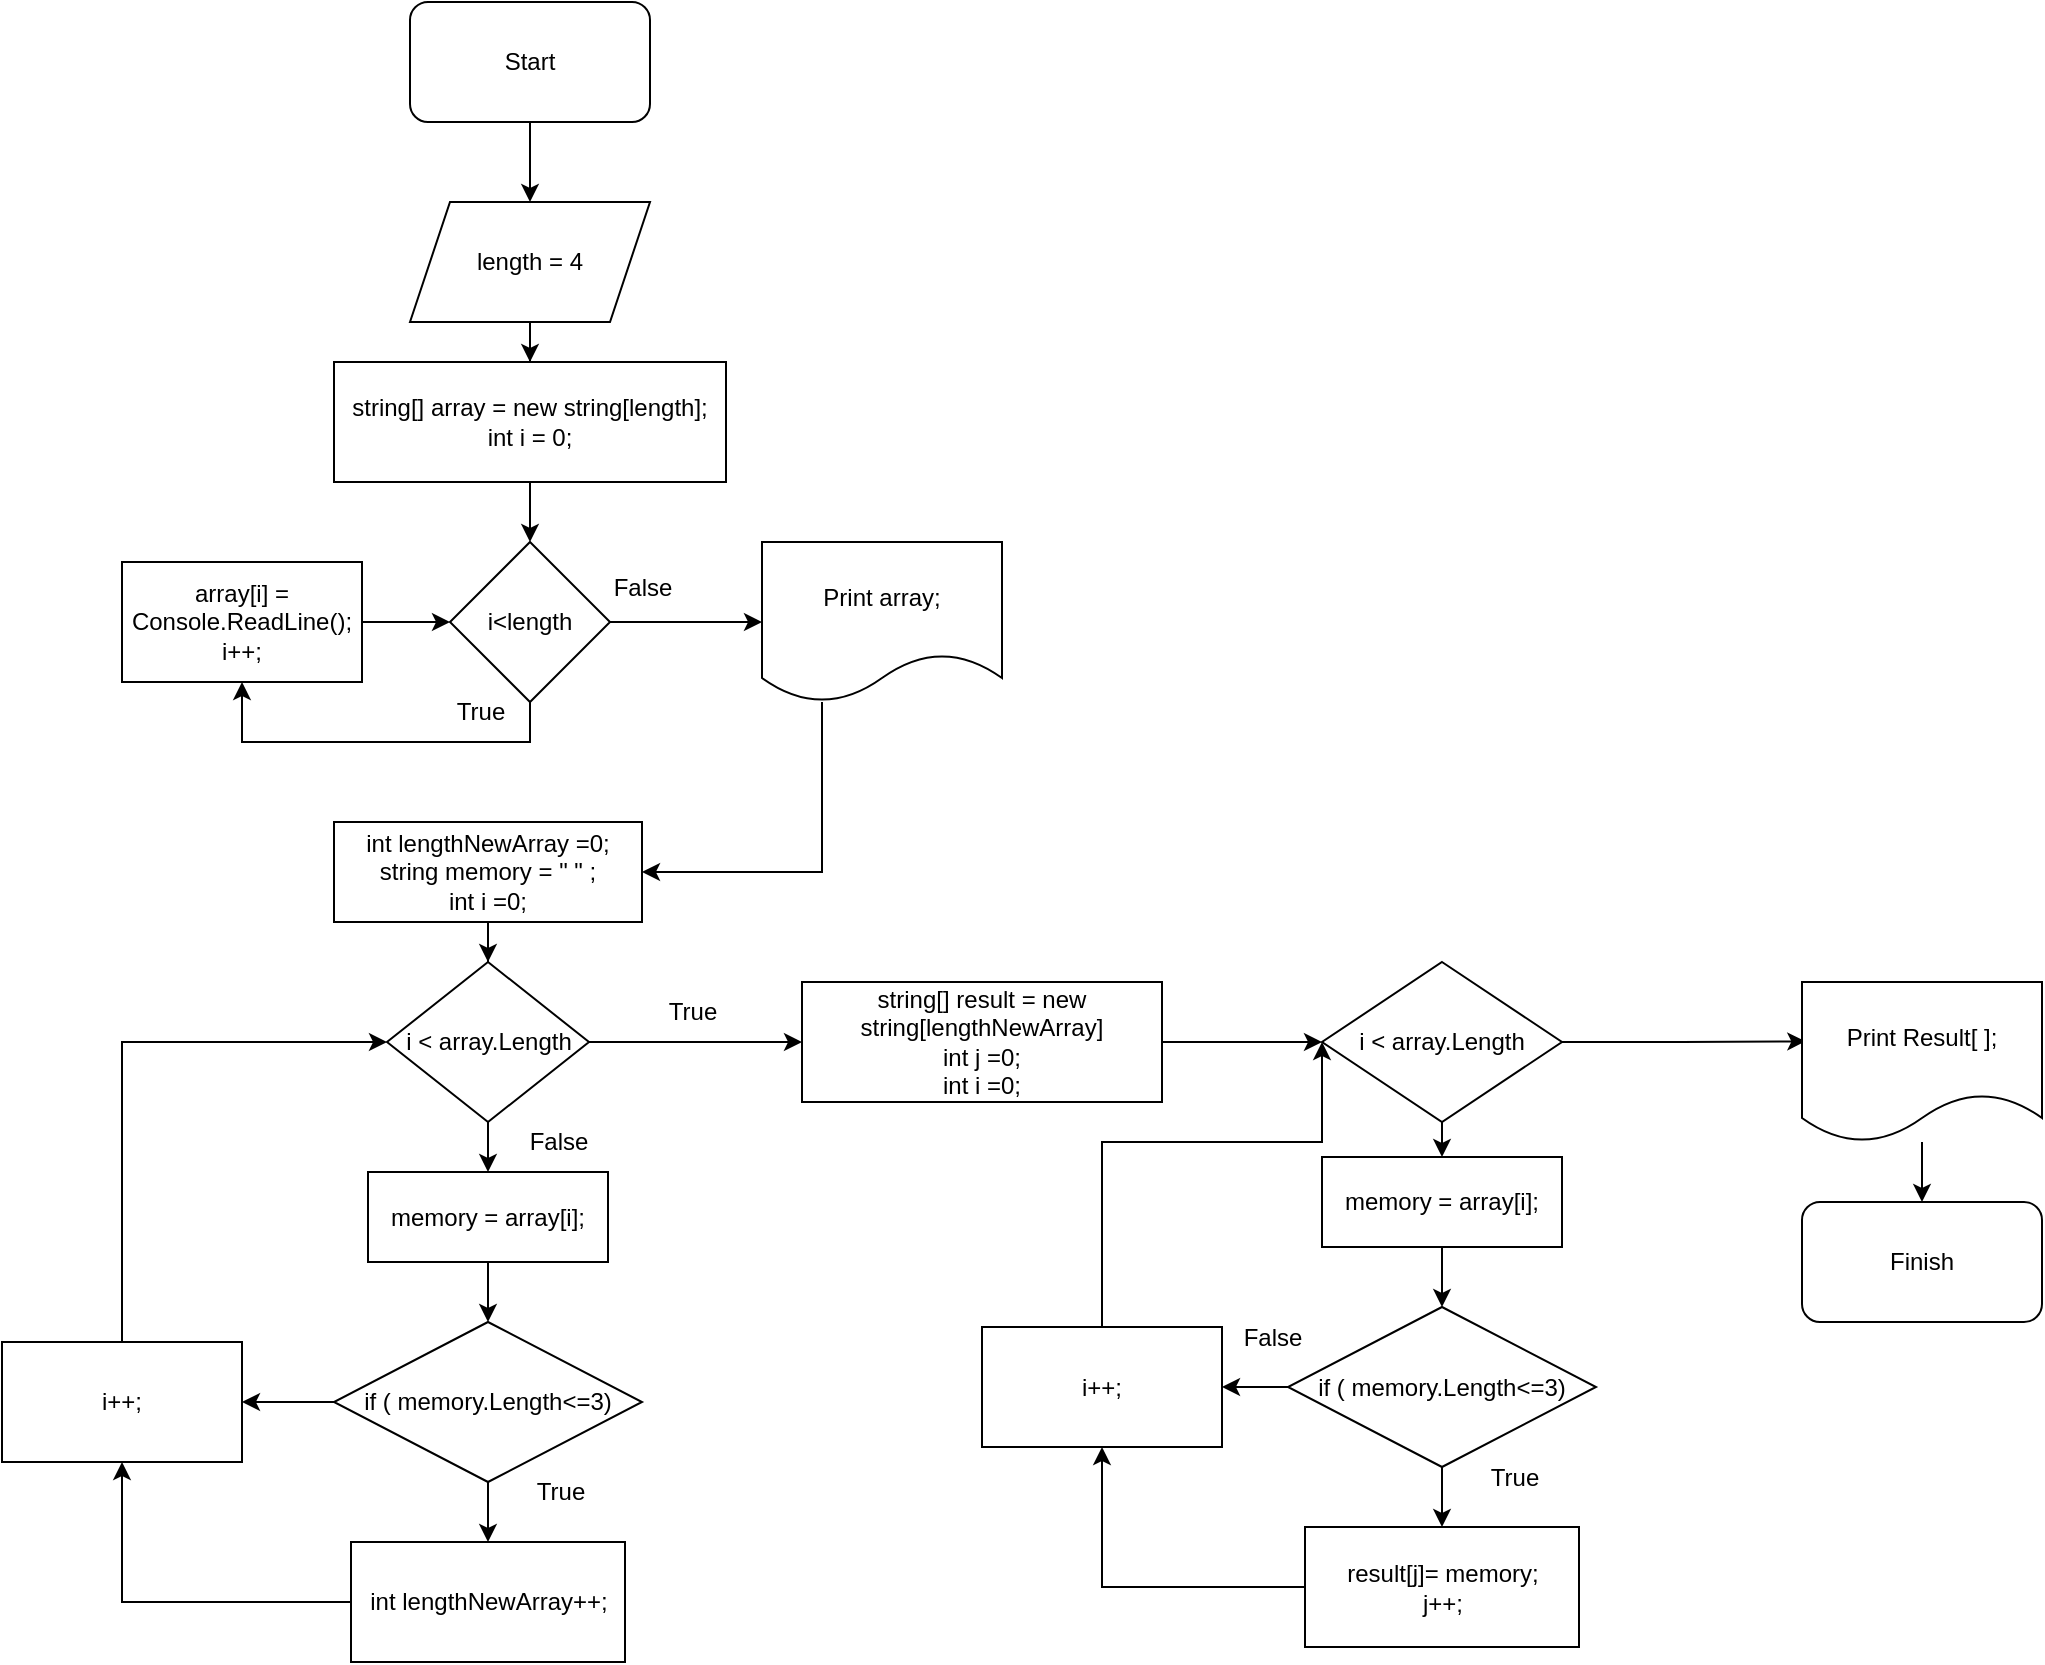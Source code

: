<mxfile version="21.2.0" type="device">
  <diagram name="Страница 1" id="HaHggajqnkt9f1S3riSH">
    <mxGraphModel dx="1775" dy="710" grid="1" gridSize="10" guides="1" tooltips="1" connect="1" arrows="1" fold="1" page="1" pageScale="1" pageWidth="827" pageHeight="1169" math="0" shadow="0">
      <root>
        <mxCell id="0" />
        <mxCell id="1" parent="0" />
        <mxCell id="CFgTyzqLI2ocAcOlJ5iF-4" value="" style="edgeStyle=orthogonalEdgeStyle;rounded=0;orthogonalLoop=1;jettySize=auto;html=1;" edge="1" parent="1" source="CFgTyzqLI2ocAcOlJ5iF-1" target="CFgTyzqLI2ocAcOlJ5iF-2">
          <mxGeometry relative="1" as="geometry" />
        </mxCell>
        <mxCell id="CFgTyzqLI2ocAcOlJ5iF-1" value="Start" style="rounded=1;whiteSpace=wrap;html=1;" vertex="1" parent="1">
          <mxGeometry x="354" width="120" height="60" as="geometry" />
        </mxCell>
        <mxCell id="CFgTyzqLI2ocAcOlJ5iF-5" value="" style="edgeStyle=orthogonalEdgeStyle;rounded=0;orthogonalLoop=1;jettySize=auto;html=1;" edge="1" parent="1" source="CFgTyzqLI2ocAcOlJ5iF-2" target="CFgTyzqLI2ocAcOlJ5iF-3">
          <mxGeometry relative="1" as="geometry" />
        </mxCell>
        <mxCell id="CFgTyzqLI2ocAcOlJ5iF-2" value="length = 4&lt;br&gt;" style="shape=parallelogram;perimeter=parallelogramPerimeter;whiteSpace=wrap;html=1;fixedSize=1;" vertex="1" parent="1">
          <mxGeometry x="354" y="100" width="120" height="60" as="geometry" />
        </mxCell>
        <mxCell id="CFgTyzqLI2ocAcOlJ5iF-7" value="" style="edgeStyle=orthogonalEdgeStyle;rounded=0;orthogonalLoop=1;jettySize=auto;html=1;" edge="1" parent="1" source="CFgTyzqLI2ocAcOlJ5iF-3">
          <mxGeometry relative="1" as="geometry">
            <mxPoint x="414" y="270" as="targetPoint" />
          </mxGeometry>
        </mxCell>
        <mxCell id="CFgTyzqLI2ocAcOlJ5iF-3" value="string[] array = new string[length];&lt;br&gt;int i = 0;" style="rounded=0;whiteSpace=wrap;html=1;" vertex="1" parent="1">
          <mxGeometry x="316" y="180" width="196" height="60" as="geometry" />
        </mxCell>
        <mxCell id="CFgTyzqLI2ocAcOlJ5iF-14" style="edgeStyle=orthogonalEdgeStyle;rounded=0;orthogonalLoop=1;jettySize=auto;html=1;entryX=0.5;entryY=1;entryDx=0;entryDy=0;" edge="1" parent="1" source="CFgTyzqLI2ocAcOlJ5iF-9" target="CFgTyzqLI2ocAcOlJ5iF-10">
          <mxGeometry relative="1" as="geometry">
            <Array as="points">
              <mxPoint x="414" y="370" />
              <mxPoint x="270" y="370" />
            </Array>
          </mxGeometry>
        </mxCell>
        <mxCell id="CFgTyzqLI2ocAcOlJ5iF-18" value="" style="edgeStyle=orthogonalEdgeStyle;rounded=0;orthogonalLoop=1;jettySize=auto;html=1;" edge="1" parent="1" source="CFgTyzqLI2ocAcOlJ5iF-9" target="CFgTyzqLI2ocAcOlJ5iF-17">
          <mxGeometry relative="1" as="geometry" />
        </mxCell>
        <mxCell id="CFgTyzqLI2ocAcOlJ5iF-9" value="i&amp;lt;length" style="rhombus;whiteSpace=wrap;html=1;" vertex="1" parent="1">
          <mxGeometry x="374" y="270" width="80" height="80" as="geometry" />
        </mxCell>
        <mxCell id="CFgTyzqLI2ocAcOlJ5iF-12" value="" style="edgeStyle=orthogonalEdgeStyle;rounded=0;orthogonalLoop=1;jettySize=auto;html=1;" edge="1" parent="1" source="CFgTyzqLI2ocAcOlJ5iF-10" target="CFgTyzqLI2ocAcOlJ5iF-9">
          <mxGeometry relative="1" as="geometry" />
        </mxCell>
        <mxCell id="CFgTyzqLI2ocAcOlJ5iF-10" value="array[i] = Console.ReadLine();&lt;br&gt;i++;" style="rounded=0;whiteSpace=wrap;html=1;" vertex="1" parent="1">
          <mxGeometry x="210" y="280" width="120" height="60" as="geometry" />
        </mxCell>
        <mxCell id="CFgTyzqLI2ocAcOlJ5iF-15" value="True" style="text;html=1;align=center;verticalAlign=middle;resizable=0;points=[];autosize=1;strokeColor=none;fillColor=none;" vertex="1" parent="1">
          <mxGeometry x="364" y="340" width="50" height="30" as="geometry" />
        </mxCell>
        <mxCell id="CFgTyzqLI2ocAcOlJ5iF-16" value="False" style="text;html=1;align=center;verticalAlign=middle;resizable=0;points=[];autosize=1;strokeColor=none;fillColor=none;" vertex="1" parent="1">
          <mxGeometry x="445" y="278" width="50" height="30" as="geometry" />
        </mxCell>
        <mxCell id="CFgTyzqLI2ocAcOlJ5iF-21" style="edgeStyle=orthogonalEdgeStyle;rounded=0;orthogonalLoop=1;jettySize=auto;html=1;entryX=1;entryY=0.5;entryDx=0;entryDy=0;" edge="1" parent="1" source="CFgTyzqLI2ocAcOlJ5iF-17" target="CFgTyzqLI2ocAcOlJ5iF-19">
          <mxGeometry relative="1" as="geometry">
            <Array as="points">
              <mxPoint x="560" y="435" />
            </Array>
          </mxGeometry>
        </mxCell>
        <mxCell id="CFgTyzqLI2ocAcOlJ5iF-17" value="Print array;" style="shape=document;whiteSpace=wrap;html=1;boundedLbl=1;" vertex="1" parent="1">
          <mxGeometry x="530" y="270" width="120" height="80" as="geometry" />
        </mxCell>
        <mxCell id="CFgTyzqLI2ocAcOlJ5iF-25" value="" style="edgeStyle=orthogonalEdgeStyle;rounded=0;orthogonalLoop=1;jettySize=auto;html=1;" edge="1" parent="1" source="CFgTyzqLI2ocAcOlJ5iF-19" target="CFgTyzqLI2ocAcOlJ5iF-22">
          <mxGeometry relative="1" as="geometry" />
        </mxCell>
        <mxCell id="CFgTyzqLI2ocAcOlJ5iF-19" value="int lengthNewArray =0;&lt;br&gt;string memory = &quot; &quot; ;&lt;br&gt;int i =0;" style="rounded=0;whiteSpace=wrap;html=1;" vertex="1" parent="1">
          <mxGeometry x="316" y="410" width="154" height="50" as="geometry" />
        </mxCell>
        <mxCell id="CFgTyzqLI2ocAcOlJ5iF-24" value="" style="edgeStyle=orthogonalEdgeStyle;rounded=0;orthogonalLoop=1;jettySize=auto;html=1;" edge="1" parent="1" source="CFgTyzqLI2ocAcOlJ5iF-22" target="CFgTyzqLI2ocAcOlJ5iF-23">
          <mxGeometry relative="1" as="geometry" />
        </mxCell>
        <mxCell id="CFgTyzqLI2ocAcOlJ5iF-39" value="" style="edgeStyle=orthogonalEdgeStyle;rounded=0;orthogonalLoop=1;jettySize=auto;html=1;entryX=0;entryY=0.5;entryDx=0;entryDy=0;" edge="1" parent="1" source="CFgTyzqLI2ocAcOlJ5iF-22" target="CFgTyzqLI2ocAcOlJ5iF-38">
          <mxGeometry relative="1" as="geometry" />
        </mxCell>
        <mxCell id="CFgTyzqLI2ocAcOlJ5iF-22" value="i &amp;lt; array.Length" style="rhombus;whiteSpace=wrap;html=1;" vertex="1" parent="1">
          <mxGeometry x="342.5" y="480" width="101" height="80" as="geometry" />
        </mxCell>
        <mxCell id="CFgTyzqLI2ocAcOlJ5iF-29" value="" style="edgeStyle=orthogonalEdgeStyle;rounded=0;orthogonalLoop=1;jettySize=auto;html=1;" edge="1" parent="1" source="CFgTyzqLI2ocAcOlJ5iF-23" target="CFgTyzqLI2ocAcOlJ5iF-28">
          <mxGeometry relative="1" as="geometry" />
        </mxCell>
        <mxCell id="CFgTyzqLI2ocAcOlJ5iF-23" value="memory = array[i];&lt;br&gt;" style="rounded=0;whiteSpace=wrap;html=1;" vertex="1" parent="1">
          <mxGeometry x="333" y="585" width="120" height="45" as="geometry" />
        </mxCell>
        <mxCell id="CFgTyzqLI2ocAcOlJ5iF-26" value="True" style="text;html=1;align=center;verticalAlign=middle;resizable=0;points=[];autosize=1;strokeColor=none;fillColor=none;" vertex="1" parent="1">
          <mxGeometry x="404" y="730" width="50" height="30" as="geometry" />
        </mxCell>
        <mxCell id="CFgTyzqLI2ocAcOlJ5iF-27" value="False" style="text;html=1;align=center;verticalAlign=middle;resizable=0;points=[];autosize=1;strokeColor=none;fillColor=none;" vertex="1" parent="1">
          <mxGeometry x="760" y="652.5" width="50" height="30" as="geometry" />
        </mxCell>
        <mxCell id="CFgTyzqLI2ocAcOlJ5iF-31" value="" style="edgeStyle=orthogonalEdgeStyle;rounded=0;orthogonalLoop=1;jettySize=auto;html=1;" edge="1" parent="1" source="CFgTyzqLI2ocAcOlJ5iF-28" target="CFgTyzqLI2ocAcOlJ5iF-30">
          <mxGeometry relative="1" as="geometry" />
        </mxCell>
        <mxCell id="CFgTyzqLI2ocAcOlJ5iF-28" value="if ( memory.Length&amp;lt;=3)" style="rhombus;whiteSpace=wrap;html=1;" vertex="1" parent="1">
          <mxGeometry x="316" y="660" width="154" height="80" as="geometry" />
        </mxCell>
        <mxCell id="CFgTyzqLI2ocAcOlJ5iF-34" style="edgeStyle=orthogonalEdgeStyle;rounded=0;orthogonalLoop=1;jettySize=auto;html=1;entryX=0.5;entryY=1;entryDx=0;entryDy=0;" edge="1" parent="1" source="CFgTyzqLI2ocAcOlJ5iF-30" target="CFgTyzqLI2ocAcOlJ5iF-32">
          <mxGeometry relative="1" as="geometry" />
        </mxCell>
        <mxCell id="CFgTyzqLI2ocAcOlJ5iF-30" value="int lengthNewArray++;" style="rounded=0;whiteSpace=wrap;html=1;" vertex="1" parent="1">
          <mxGeometry x="324.5" y="770" width="137" height="60" as="geometry" />
        </mxCell>
        <mxCell id="CFgTyzqLI2ocAcOlJ5iF-35" style="edgeStyle=orthogonalEdgeStyle;rounded=0;orthogonalLoop=1;jettySize=auto;html=1;entryX=0;entryY=0.5;entryDx=0;entryDy=0;" edge="1" parent="1" source="CFgTyzqLI2ocAcOlJ5iF-32" target="CFgTyzqLI2ocAcOlJ5iF-22">
          <mxGeometry relative="1" as="geometry">
            <Array as="points">
              <mxPoint x="210" y="520" />
            </Array>
          </mxGeometry>
        </mxCell>
        <mxCell id="CFgTyzqLI2ocAcOlJ5iF-32" value="i++;" style="rounded=0;whiteSpace=wrap;html=1;" vertex="1" parent="1">
          <mxGeometry x="150" y="670" width="120" height="60" as="geometry" />
        </mxCell>
        <mxCell id="CFgTyzqLI2ocAcOlJ5iF-33" value="" style="endArrow=classic;html=1;rounded=0;exitX=0;exitY=0.5;exitDx=0;exitDy=0;entryX=1;entryY=0.5;entryDx=0;entryDy=0;" edge="1" parent="1" source="CFgTyzqLI2ocAcOlJ5iF-28" target="CFgTyzqLI2ocAcOlJ5iF-32">
          <mxGeometry width="50" height="50" relative="1" as="geometry">
            <mxPoint x="470" y="610" as="sourcePoint" />
            <mxPoint x="520" y="560" as="targetPoint" />
          </mxGeometry>
        </mxCell>
        <mxCell id="CFgTyzqLI2ocAcOlJ5iF-36" value="False" style="text;html=1;align=center;verticalAlign=middle;resizable=0;points=[];autosize=1;strokeColor=none;fillColor=none;" vertex="1" parent="1">
          <mxGeometry x="403" y="555" width="50" height="30" as="geometry" />
        </mxCell>
        <mxCell id="CFgTyzqLI2ocAcOlJ5iF-37" value="True" style="text;html=1;align=center;verticalAlign=middle;resizable=0;points=[];autosize=1;strokeColor=none;fillColor=none;" vertex="1" parent="1">
          <mxGeometry x="470" y="490" width="50" height="30" as="geometry" />
        </mxCell>
        <mxCell id="CFgTyzqLI2ocAcOlJ5iF-41" value="" style="edgeStyle=orthogonalEdgeStyle;rounded=0;orthogonalLoop=1;jettySize=auto;html=1;" edge="1" parent="1" source="CFgTyzqLI2ocAcOlJ5iF-38" target="CFgTyzqLI2ocAcOlJ5iF-40">
          <mxGeometry relative="1" as="geometry" />
        </mxCell>
        <mxCell id="CFgTyzqLI2ocAcOlJ5iF-38" value="string[] result = new string[lengthNewArray]&lt;br&gt;int j =0;&lt;br&gt;int i =0;" style="rounded=0;whiteSpace=wrap;html=1;" vertex="1" parent="1">
          <mxGeometry x="550" y="490" width="180" height="60" as="geometry" />
        </mxCell>
        <mxCell id="CFgTyzqLI2ocAcOlJ5iF-56" style="edgeStyle=orthogonalEdgeStyle;rounded=0;orthogonalLoop=1;jettySize=auto;html=1;entryX=0.014;entryY=0.371;entryDx=0;entryDy=0;entryPerimeter=0;" edge="1" parent="1" source="CFgTyzqLI2ocAcOlJ5iF-40" target="CFgTyzqLI2ocAcOlJ5iF-53">
          <mxGeometry relative="1" as="geometry" />
        </mxCell>
        <mxCell id="CFgTyzqLI2ocAcOlJ5iF-40" value="i &amp;lt; array.Length" style="rhombus;whiteSpace=wrap;html=1;" vertex="1" parent="1">
          <mxGeometry x="810" y="480" width="120" height="80" as="geometry" />
        </mxCell>
        <mxCell id="CFgTyzqLI2ocAcOlJ5iF-42" value="" style="edgeStyle=orthogonalEdgeStyle;rounded=0;orthogonalLoop=1;jettySize=auto;html=1;" edge="1" parent="1" source="CFgTyzqLI2ocAcOlJ5iF-43" target="CFgTyzqLI2ocAcOlJ5iF-46">
          <mxGeometry relative="1" as="geometry" />
        </mxCell>
        <mxCell id="CFgTyzqLI2ocAcOlJ5iF-43" value="memory = array[i];&lt;br&gt;" style="rounded=0;whiteSpace=wrap;html=1;" vertex="1" parent="1">
          <mxGeometry x="810" y="577.5" width="120" height="45" as="geometry" />
        </mxCell>
        <mxCell id="CFgTyzqLI2ocAcOlJ5iF-44" value="True" style="text;html=1;align=center;verticalAlign=middle;resizable=0;points=[];autosize=1;strokeColor=none;fillColor=none;" vertex="1" parent="1">
          <mxGeometry x="881" y="722.5" width="50" height="30" as="geometry" />
        </mxCell>
        <mxCell id="CFgTyzqLI2ocAcOlJ5iF-45" value="" style="edgeStyle=orthogonalEdgeStyle;rounded=0;orthogonalLoop=1;jettySize=auto;html=1;" edge="1" parent="1" source="CFgTyzqLI2ocAcOlJ5iF-46" target="CFgTyzqLI2ocAcOlJ5iF-47">
          <mxGeometry relative="1" as="geometry" />
        </mxCell>
        <mxCell id="CFgTyzqLI2ocAcOlJ5iF-49" value="" style="edgeStyle=orthogonalEdgeStyle;rounded=0;orthogonalLoop=1;jettySize=auto;html=1;" edge="1" parent="1" source="CFgTyzqLI2ocAcOlJ5iF-46" target="CFgTyzqLI2ocAcOlJ5iF-48">
          <mxGeometry relative="1" as="geometry" />
        </mxCell>
        <mxCell id="CFgTyzqLI2ocAcOlJ5iF-46" value="if ( memory.Length&amp;lt;=3)" style="rhombus;whiteSpace=wrap;html=1;" vertex="1" parent="1">
          <mxGeometry x="793" y="652.5" width="154" height="80" as="geometry" />
        </mxCell>
        <mxCell id="CFgTyzqLI2ocAcOlJ5iF-50" style="edgeStyle=orthogonalEdgeStyle;rounded=0;orthogonalLoop=1;jettySize=auto;html=1;entryX=0.5;entryY=1;entryDx=0;entryDy=0;" edge="1" parent="1" source="CFgTyzqLI2ocAcOlJ5iF-47" target="CFgTyzqLI2ocAcOlJ5iF-48">
          <mxGeometry relative="1" as="geometry" />
        </mxCell>
        <mxCell id="CFgTyzqLI2ocAcOlJ5iF-47" value="result[j]= memory;&lt;br&gt;j++;" style="rounded=0;whiteSpace=wrap;html=1;" vertex="1" parent="1">
          <mxGeometry x="801.5" y="762.5" width="137" height="60" as="geometry" />
        </mxCell>
        <mxCell id="CFgTyzqLI2ocAcOlJ5iF-51" style="edgeStyle=orthogonalEdgeStyle;rounded=0;orthogonalLoop=1;jettySize=auto;html=1;entryX=0;entryY=0.5;entryDx=0;entryDy=0;" edge="1" parent="1" source="CFgTyzqLI2ocAcOlJ5iF-48" target="CFgTyzqLI2ocAcOlJ5iF-40">
          <mxGeometry relative="1" as="geometry">
            <Array as="points">
              <mxPoint x="700" y="570" />
              <mxPoint x="810" y="570" />
            </Array>
          </mxGeometry>
        </mxCell>
        <mxCell id="CFgTyzqLI2ocAcOlJ5iF-48" value="i++;" style="rounded=0;whiteSpace=wrap;html=1;" vertex="1" parent="1">
          <mxGeometry x="640" y="662.5" width="120" height="60" as="geometry" />
        </mxCell>
        <mxCell id="CFgTyzqLI2ocAcOlJ5iF-52" value="" style="endArrow=classic;html=1;rounded=0;" edge="1" parent="1" target="CFgTyzqLI2ocAcOlJ5iF-43">
          <mxGeometry width="50" height="50" relative="1" as="geometry">
            <mxPoint x="870" y="560" as="sourcePoint" />
            <mxPoint x="920" y="510" as="targetPoint" />
          </mxGeometry>
        </mxCell>
        <mxCell id="CFgTyzqLI2ocAcOlJ5iF-58" value="" style="edgeStyle=orthogonalEdgeStyle;rounded=0;orthogonalLoop=1;jettySize=auto;html=1;" edge="1" parent="1" source="CFgTyzqLI2ocAcOlJ5iF-53" target="CFgTyzqLI2ocAcOlJ5iF-57">
          <mxGeometry relative="1" as="geometry" />
        </mxCell>
        <mxCell id="CFgTyzqLI2ocAcOlJ5iF-53" value="Print Result[ ];" style="shape=document;whiteSpace=wrap;html=1;boundedLbl=1;" vertex="1" parent="1">
          <mxGeometry x="1050" y="490" width="120" height="80" as="geometry" />
        </mxCell>
        <mxCell id="CFgTyzqLI2ocAcOlJ5iF-57" value="Finish" style="rounded=1;whiteSpace=wrap;html=1;" vertex="1" parent="1">
          <mxGeometry x="1050" y="600" width="120" height="60" as="geometry" />
        </mxCell>
      </root>
    </mxGraphModel>
  </diagram>
</mxfile>
